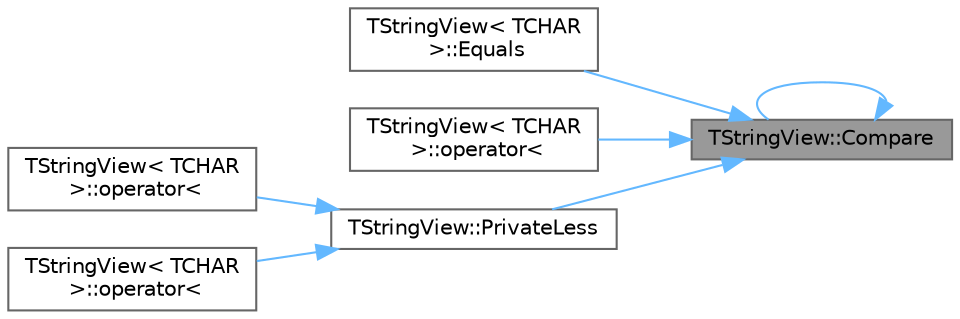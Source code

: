 digraph "TStringView::Compare"
{
 // INTERACTIVE_SVG=YES
 // LATEX_PDF_SIZE
  bgcolor="transparent";
  edge [fontname=Helvetica,fontsize=10,labelfontname=Helvetica,labelfontsize=10];
  node [fontname=Helvetica,fontsize=10,shape=box,height=0.2,width=0.4];
  rankdir="RL";
  Node1 [id="Node000001",label="TStringView::Compare",height=0.2,width=0.4,color="gray40", fillcolor="grey60", style="filled", fontcolor="black",tooltip="Compare this view with a character range."];
  Node1 -> Node1 [id="edge1_Node000001_Node000001",dir="back",color="steelblue1",style="solid",tooltip=" "];
  Node1 -> Node2 [id="edge2_Node000001_Node000002",dir="back",color="steelblue1",style="solid",tooltip=" "];
  Node2 [id="Node000002",label="TStringView\< TCHAR\l \>::Equals",height=0.2,width=0.4,color="grey40", fillcolor="white", style="filled",URL="$dd/dbe/classTStringView.html#a7d04cdc81158db7dd1a99bb77aa605e6",tooltip=" "];
  Node1 -> Node3 [id="edge3_Node000001_Node000003",dir="back",color="steelblue1",style="solid",tooltip=" "];
  Node3 [id="Node000003",label="TStringView\< TCHAR\l \>::operator\<",height=0.2,width=0.4,color="grey40", fillcolor="white", style="filled",URL="$dd/dbe/classTStringView.html#ae586c28d0962912df600e5226f7fa328",tooltip=" "];
  Node1 -> Node4 [id="edge4_Node000001_Node000004",dir="back",color="steelblue1",style="solid",tooltip=" "];
  Node4 [id="Node000004",label="TStringView::PrivateLess",height=0.2,width=0.4,color="grey40", fillcolor="white", style="filled",URL="$dd/dbe/classTStringView.html#a9f248decfbca0276e401602a7e4b5a21",tooltip=" "];
  Node4 -> Node5 [id="edge5_Node000004_Node000005",dir="back",color="steelblue1",style="solid",tooltip=" "];
  Node5 [id="Node000005",label="TStringView\< TCHAR\l \>::operator\<",height=0.2,width=0.4,color="grey40", fillcolor="white", style="filled",URL="$dd/dbe/classTStringView.html#a04c7741459134061a7a740a2d07f6fc9",tooltip=" "];
  Node4 -> Node6 [id="edge6_Node000004_Node000006",dir="back",color="steelblue1",style="solid",tooltip=" "];
  Node6 [id="Node000006",label="TStringView\< TCHAR\l \>::operator\<",height=0.2,width=0.4,color="grey40", fillcolor="white", style="filled",URL="$dd/dbe/classTStringView.html#ae1c1535655ec614467729ccb0793b64f",tooltip=" "];
}

